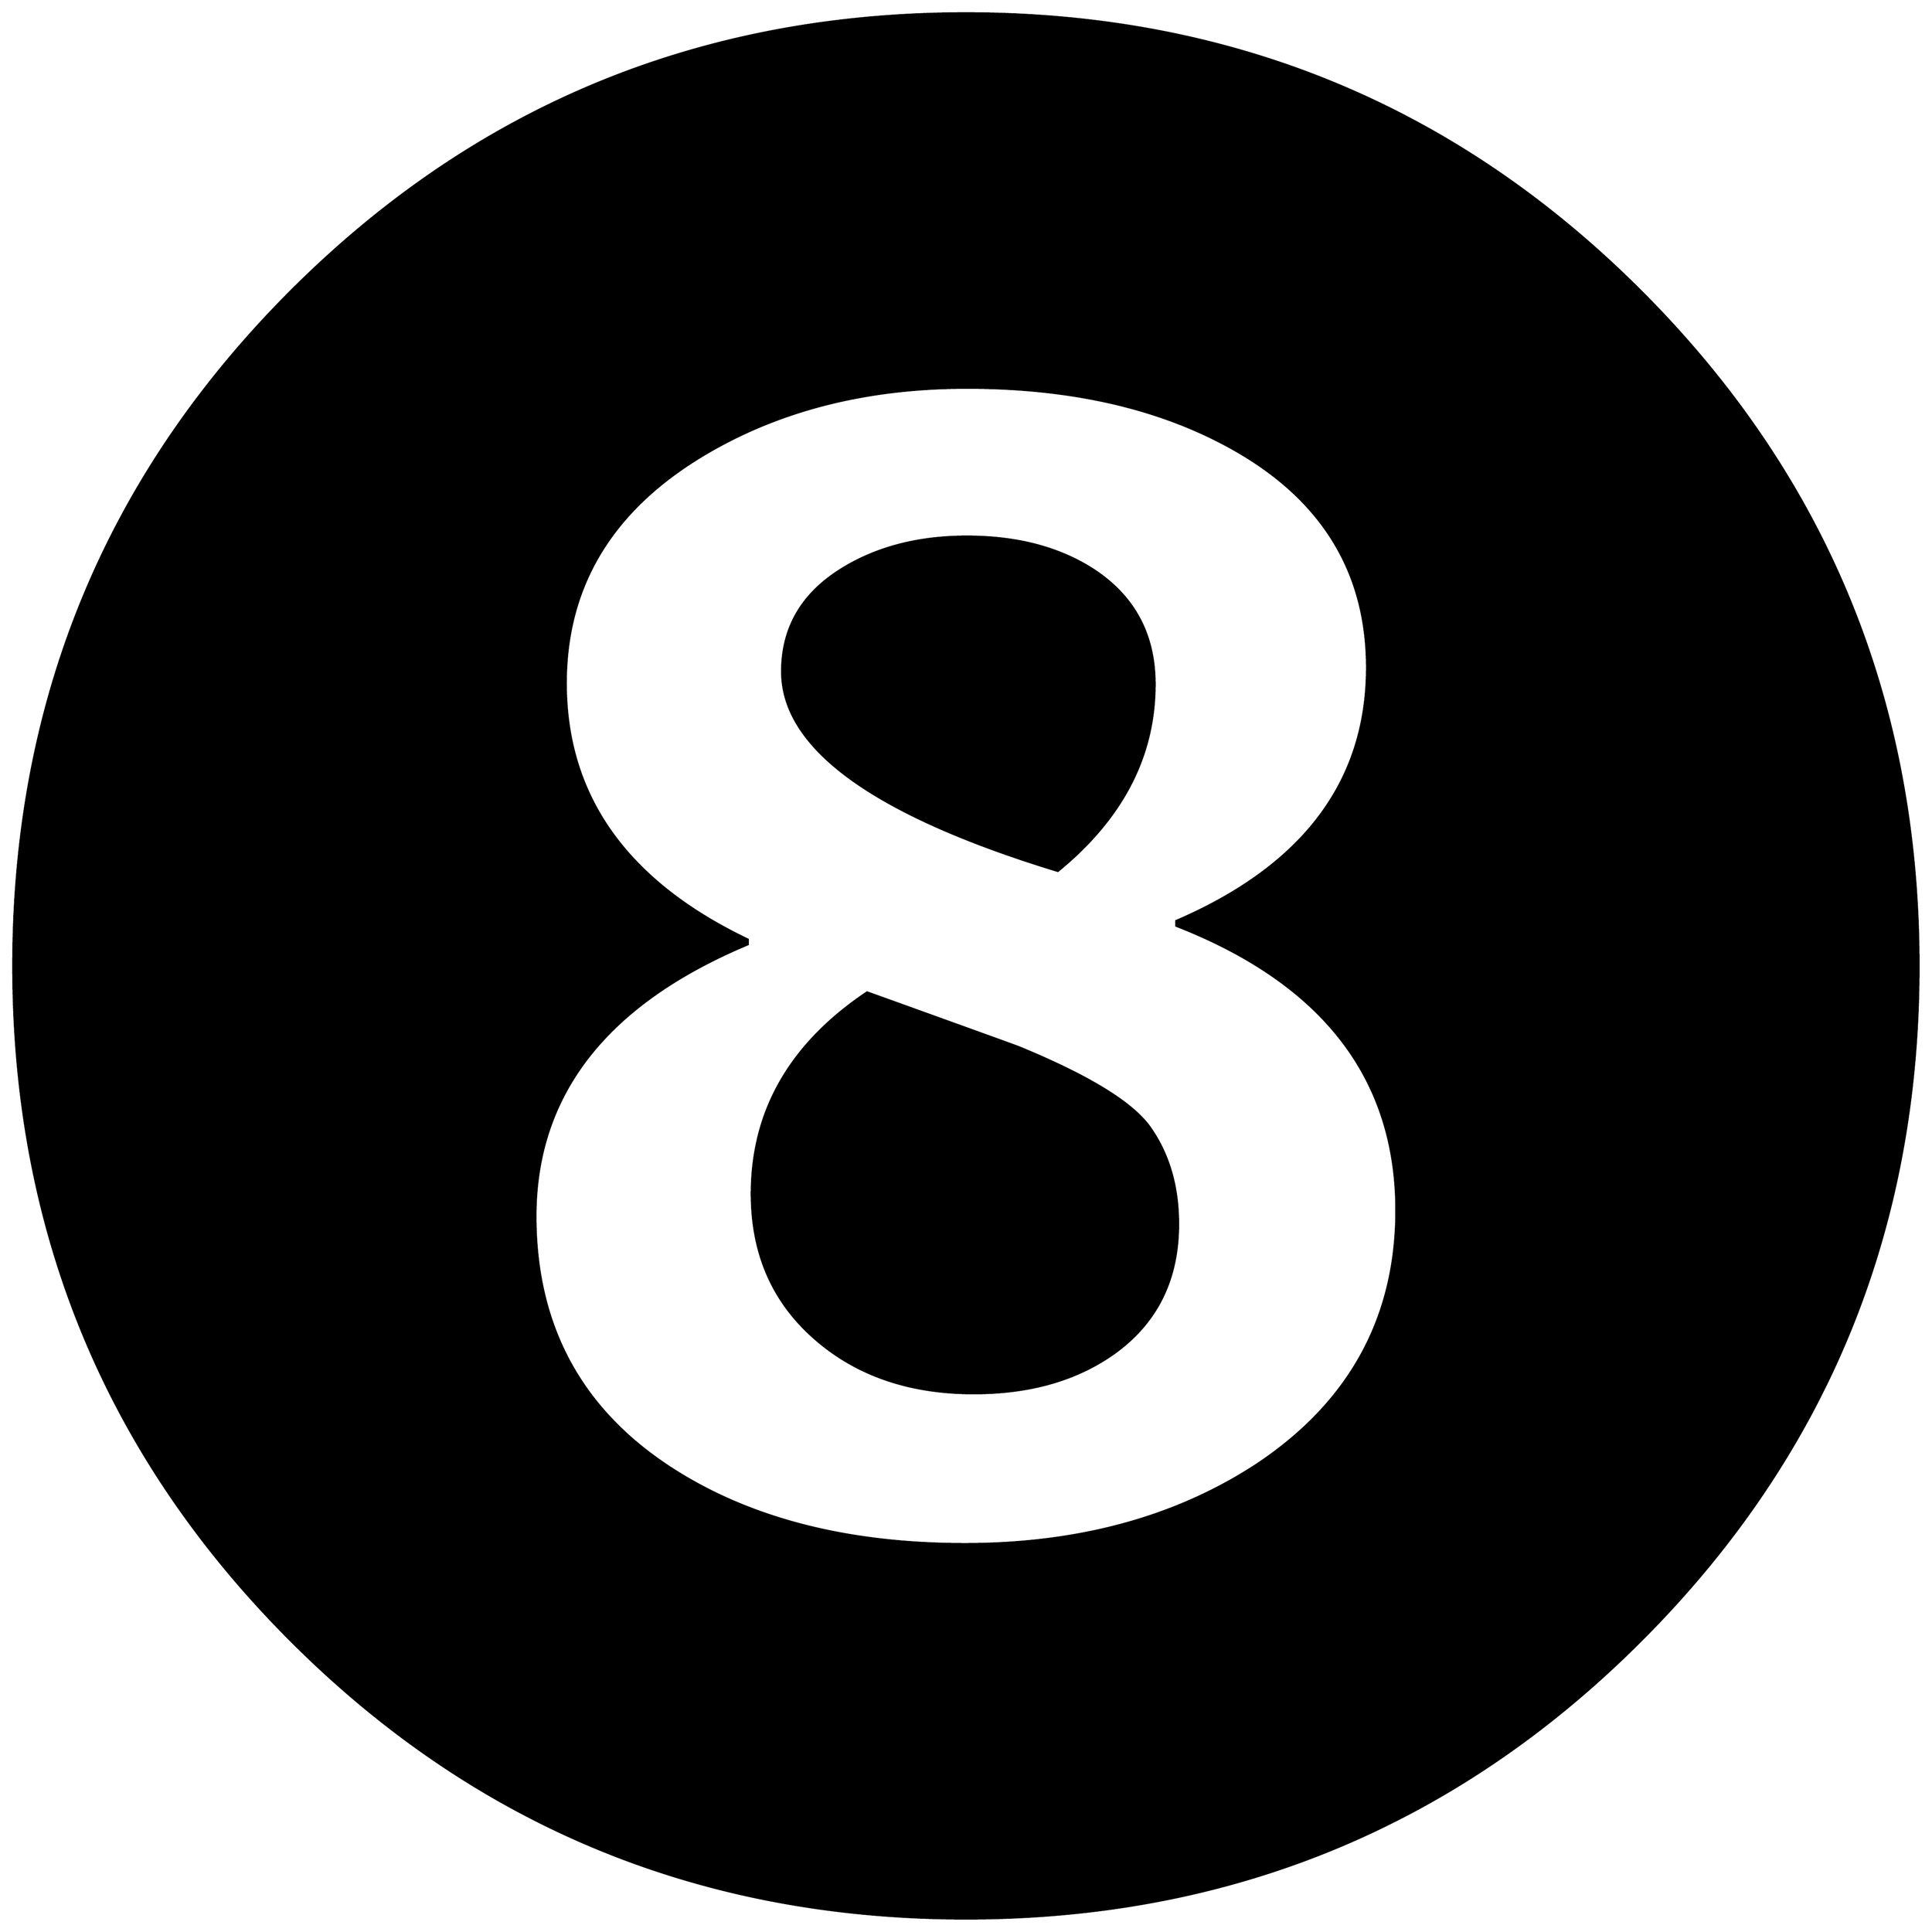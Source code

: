 


\begin{tikzpicture}[y=0.80pt, x=0.80pt, yscale=-1.0, xscale=1.0, inner sep=0pt, outer sep=0pt]
\begin{scope}[shift={(100.0,1706.0)},nonzero rule]
  \path[draw=.,fill=.,line width=1.600pt] (1998.0,-582.0) ..
    controls (1998.0,-311.333) and (1903.333,-81.333) ..
    (1714.0,108.0) .. controls (1524.667,297.333) and (1294.667,392.0)
    .. (1024.0,392.0) .. controls (753.333,392.0) and
    (523.333,297.333) .. (334.0,108.0) .. controls (144.667,-81.333) and
    (50.0,-311.333) .. (50.0,-582.0) .. controls (50.0,-852.667) and
    (144.667,-1082.667) .. (334.0,-1272.0) .. controls
    (523.333,-1461.333) and (753.333,-1556.0) .. (1024.0,-1556.0) ..
    controls (1294.667,-1556.0) and (1524.667,-1461.333) ..
    (1714.0,-1272.0) .. controls (1903.333,-1082.667) and
    (1998.0,-852.667) .. (1998.0,-582.0) -- cycle(1464.0,-332.0)
    .. controls (1464.0,-467.333) and (1389.0,-564.333) ..
    (1239.0,-623.0) -- (1239.0,-628.0) .. controls
    (1369.0,-684.0) and (1434.0,-770.333) .. (1434.0,-887.0) ..
    controls (1434.0,-985.0) and (1388.0,-1059.667) ..
    (1296.0,-1111.0) .. controls (1222.0,-1152.333) and
    (1131.667,-1173.0) .. (1025.0,-1173.0) .. controls
    (920.333,-1173.0) and (829.333,-1149.333) .. (752.0,-1102.0) ..
    controls (660.667,-1046.0) and (615.0,-969.0) ..
    (615.0,-871.0) .. controls (615.0,-755.667) and (677.0,-668.333)
    .. (801.0,-609.0) -- (801.0,-604.0) .. controls
    (656.333,-543.333) and (584.0,-450.667) .. (584.0,-326.0) ..
    controls (584.0,-213.333) and (631.0,-127.0) .. (725.0,-67.0)
    .. controls (804.333,-16.333) and (903.667,9.0) .. (1023.0,9.0) ..
    controls (1139.0,9.0) and (1238.333,-18.0) .. (1321.0,-72.0)
    .. controls (1416.333,-135.333) and (1464.0,-222.0) ..
    (1464.0,-332.0) -- cycle(1217.0,-870.0) .. controls
    (1217.0,-796.667) and (1184.0,-733.0) .. (1118.0,-679.0) ..
    controls (930.0,-736.333) and (836.0,-804.333) .. (836.0,-883.0)
    .. controls (836.0,-928.333) and (857.0,-963.667) ..
    (899.0,-989.0) .. controls (934.333,-1010.333) and
    (976.333,-1021.0) .. (1025.0,-1021.0) .. controls
    (1077.0,-1021.0) and (1120.667,-1009.333) .. (1156.0,-986.0) ..
    controls (1196.667,-958.667) and (1217.0,-920.0) ..
    (1217.0,-870.0) -- cycle(1241.0,-318.0) .. controls
    (1241.0,-262.0) and (1219.667,-218.333) .. (1177.0,-187.0) ..
    controls (1138.333,-159.0) and (1090.0,-145.0) ..
    (1032.0,-145.0) .. controls (968.0,-145.0) and
    (915.0,-162.667) .. (873.0,-198.0) .. controls (827.667,-236.0)
    and (805.0,-286.333) .. (805.0,-349.0) .. controls
    (805.0,-433.667) and (844.333,-502.333) .. (923.0,-555.0) ..
    controls (1023.0,-519.0) and (1074.667,-500.333) ..
    (1078.0,-499.0) .. controls (1149.333,-469.667) and
    (1194.0,-442.333) .. (1212.0,-417.0) .. controls
    (1231.333,-389.667) and (1241.0,-356.667) .. (1241.0,-318.0) --
    cycle;
\end{scope}

\end{tikzpicture}

